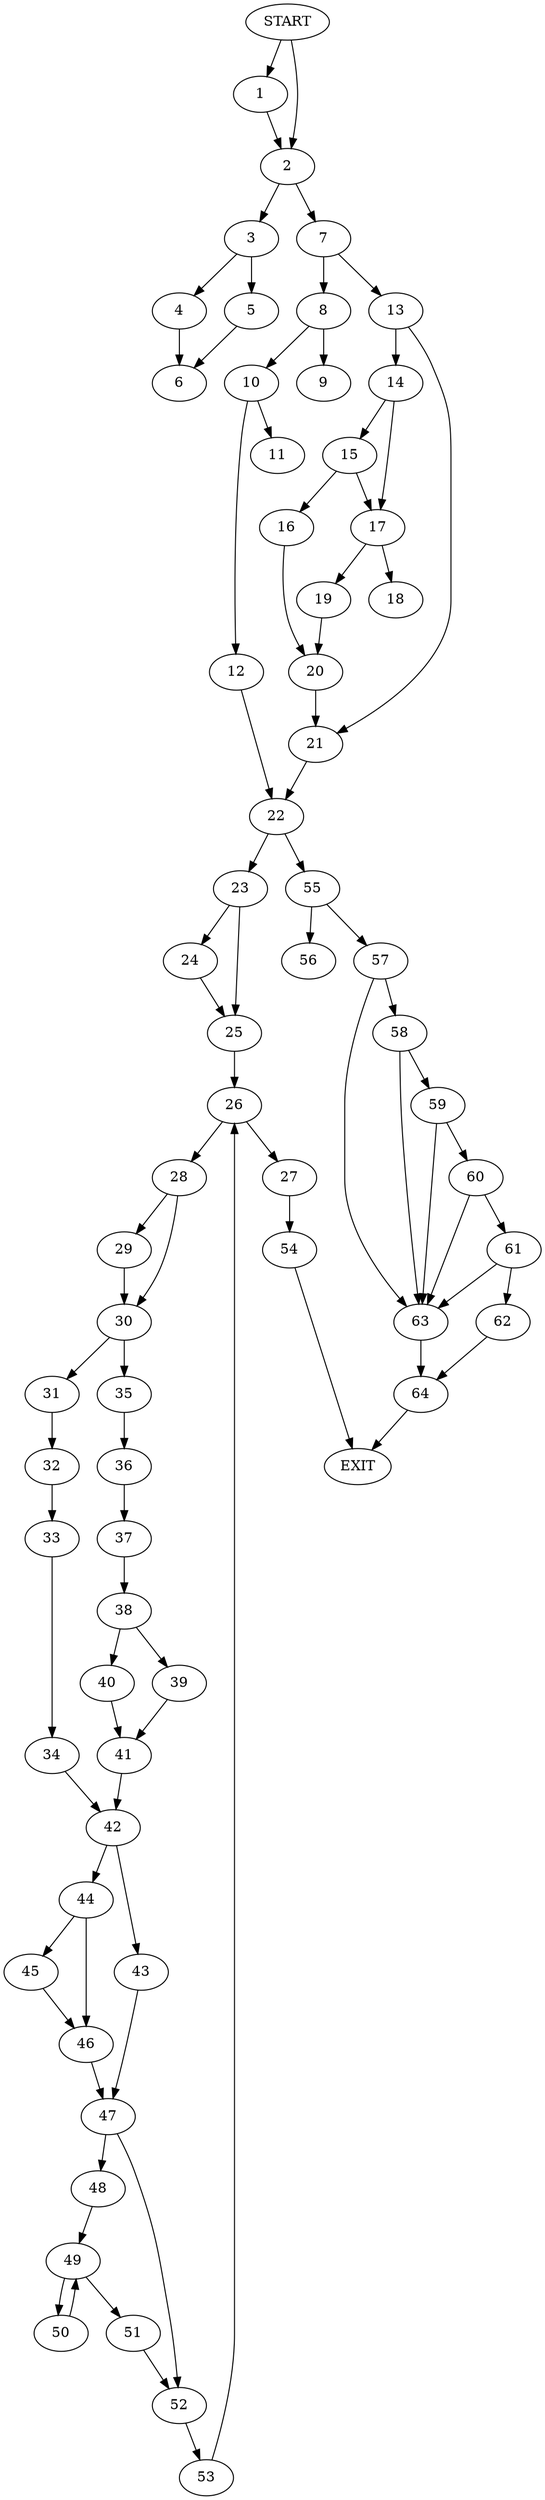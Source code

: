 digraph { 
0 [label="START"];
1;
2;
3;
4;
5;
6;
7;
8;
9;
10;
11;
12;
13;
14;
15;
16;
17;
18;
19;
20;
21;
22;
23;
24;
25;
26;
27;
28;
29;
30;
31;
32;
33;
34;
35;
36;
37;
38;
39;
40;
41;
42;
43;
44;
45;
46;
47;
48;
49;
50;
51;
52;
53;
54;
55;
56;
57;
58;
59;
60;
61;
62;
63;
64;
65[label="EXIT"];
0 -> 2;
0 -> 1;
1 -> 2;
2 -> 3;
2 -> 7;
3 -> 4;
3 -> 5;
4 -> 6;
5 -> 6;
7 -> 8;
7 -> 13;
8 -> 9;
8 -> 10;
10 -> 11;
10 -> 12;
12 -> 22;
13 -> 21;
13 -> 14;
14 -> 15;
14 -> 17;
15 -> 16;
15 -> 17;
16 -> 20;
17 -> 18;
17 -> 19;
19 -> 20;
20 -> 21;
21 -> 22;
22 -> 23;
22 -> 55;
23 -> 24;
23 -> 25;
24 -> 25;
25 -> 26;
26 -> 28;
26 -> 27;
27 -> 54;
28 -> 29;
28 -> 30;
29 -> 30;
30 -> 31;
30 -> 35;
31 -> 32;
32 -> 33;
33 -> 34;
34 -> 42;
35 -> 36;
36 -> 37;
37 -> 38;
38 -> 39;
38 -> 40;
39 -> 41;
40 -> 41;
41 -> 42;
42 -> 44;
42 -> 43;
43 -> 47;
44 -> 45;
44 -> 46;
45 -> 46;
46 -> 47;
47 -> 48;
47 -> 52;
48 -> 49;
49 -> 50;
49 -> 51;
50 -> 49;
51 -> 52;
52 -> 53;
53 -> 26;
54 -> 65;
55 -> 56;
55 -> 57;
57 -> 58;
57 -> 63;
58 -> 59;
58 -> 63;
59 -> 60;
59 -> 63;
60 -> 63;
60 -> 61;
61 -> 62;
61 -> 63;
62 -> 64;
63 -> 64;
64 -> 65;
}